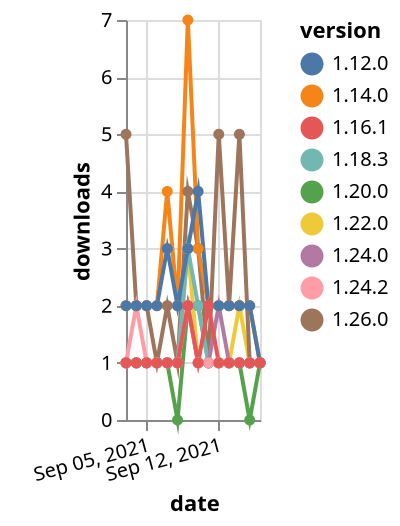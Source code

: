 {"$schema": "https://vega.github.io/schema/vega-lite/v5.json", "description": "A simple bar chart with embedded data.", "data": {"values": [{"date": "2021-09-03", "total": 263, "delta": 1, "version": "1.22.0"}, {"date": "2021-09-04", "total": 264, "delta": 1, "version": "1.22.0"}, {"date": "2021-09-05", "total": 265, "delta": 1, "version": "1.22.0"}, {"date": "2021-09-06", "total": 266, "delta": 1, "version": "1.22.0"}, {"date": "2021-09-07", "total": 267, "delta": 1, "version": "1.22.0"}, {"date": "2021-09-08", "total": 268, "delta": 1, "version": "1.22.0"}, {"date": "2021-09-09", "total": 271, "delta": 3, "version": "1.22.0"}, {"date": "2021-09-10", "total": 272, "delta": 1, "version": "1.22.0"}, {"date": "2021-09-11", "total": 273, "delta": 1, "version": "1.22.0"}, {"date": "2021-09-12", "total": 274, "delta": 1, "version": "1.22.0"}, {"date": "2021-09-13", "total": 275, "delta": 1, "version": "1.22.0"}, {"date": "2021-09-14", "total": 277, "delta": 2, "version": "1.22.0"}, {"date": "2021-09-15", "total": 278, "delta": 1, "version": "1.22.0"}, {"date": "2021-09-16", "total": 279, "delta": 1, "version": "1.22.0"}, {"date": "2021-09-03", "total": 154, "delta": 5, "version": "1.26.0"}, {"date": "2021-09-04", "total": 156, "delta": 2, "version": "1.26.0"}, {"date": "2021-09-05", "total": 158, "delta": 2, "version": "1.26.0"}, {"date": "2021-09-06", "total": 159, "delta": 1, "version": "1.26.0"}, {"date": "2021-09-07", "total": 161, "delta": 2, "version": "1.26.0"}, {"date": "2021-09-08", "total": 162, "delta": 1, "version": "1.26.0"}, {"date": "2021-09-09", "total": 166, "delta": 4, "version": "1.26.0"}, {"date": "2021-09-10", "total": 169, "delta": 3, "version": "1.26.0"}, {"date": "2021-09-11", "total": 170, "delta": 1, "version": "1.26.0"}, {"date": "2021-09-12", "total": 175, "delta": 5, "version": "1.26.0"}, {"date": "2021-09-13", "total": 177, "delta": 2, "version": "1.26.0"}, {"date": "2021-09-14", "total": 182, "delta": 5, "version": "1.26.0"}, {"date": "2021-09-15", "total": 183, "delta": 1, "version": "1.26.0"}, {"date": "2021-09-16", "total": 184, "delta": 1, "version": "1.26.0"}, {"date": "2021-09-03", "total": 1420, "delta": 1, "version": "1.20.0"}, {"date": "2021-09-04", "total": 1421, "delta": 1, "version": "1.20.0"}, {"date": "2021-09-05", "total": 1422, "delta": 1, "version": "1.20.0"}, {"date": "2021-09-06", "total": 1423, "delta": 1, "version": "1.20.0"}, {"date": "2021-09-07", "total": 1424, "delta": 1, "version": "1.20.0"}, {"date": "2021-09-08", "total": 1424, "delta": 0, "version": "1.20.0"}, {"date": "2021-09-09", "total": 1426, "delta": 2, "version": "1.20.0"}, {"date": "2021-09-10", "total": 1428, "delta": 2, "version": "1.20.0"}, {"date": "2021-09-11", "total": 1429, "delta": 1, "version": "1.20.0"}, {"date": "2021-09-12", "total": 1430, "delta": 1, "version": "1.20.0"}, {"date": "2021-09-13", "total": 1431, "delta": 1, "version": "1.20.0"}, {"date": "2021-09-14", "total": 1432, "delta": 1, "version": "1.20.0"}, {"date": "2021-09-15", "total": 1432, "delta": 0, "version": "1.20.0"}, {"date": "2021-09-16", "total": 1433, "delta": 1, "version": "1.20.0"}, {"date": "2021-09-03", "total": 240, "delta": 1, "version": "1.18.3"}, {"date": "2021-09-04", "total": 241, "delta": 1, "version": "1.18.3"}, {"date": "2021-09-05", "total": 242, "delta": 1, "version": "1.18.3"}, {"date": "2021-09-06", "total": 243, "delta": 1, "version": "1.18.3"}, {"date": "2021-09-07", "total": 244, "delta": 1, "version": "1.18.3"}, {"date": "2021-09-08", "total": 245, "delta": 1, "version": "1.18.3"}, {"date": "2021-09-09", "total": 248, "delta": 3, "version": "1.18.3"}, {"date": "2021-09-10", "total": 250, "delta": 2, "version": "1.18.3"}, {"date": "2021-09-11", "total": 251, "delta": 1, "version": "1.18.3"}, {"date": "2021-09-12", "total": 252, "delta": 1, "version": "1.18.3"}, {"date": "2021-09-13", "total": 253, "delta": 1, "version": "1.18.3"}, {"date": "2021-09-14", "total": 254, "delta": 1, "version": "1.18.3"}, {"date": "2021-09-15", "total": 255, "delta": 1, "version": "1.18.3"}, {"date": "2021-09-16", "total": 256, "delta": 1, "version": "1.18.3"}, {"date": "2021-09-03", "total": 236, "delta": 1, "version": "1.24.0"}, {"date": "2021-09-04", "total": 237, "delta": 1, "version": "1.24.0"}, {"date": "2021-09-05", "total": 238, "delta": 1, "version": "1.24.0"}, {"date": "2021-09-06", "total": 239, "delta": 1, "version": "1.24.0"}, {"date": "2021-09-07", "total": 240, "delta": 1, "version": "1.24.0"}, {"date": "2021-09-08", "total": 241, "delta": 1, "version": "1.24.0"}, {"date": "2021-09-09", "total": 243, "delta": 2, "version": "1.24.0"}, {"date": "2021-09-10", "total": 244, "delta": 1, "version": "1.24.0"}, {"date": "2021-09-11", "total": 245, "delta": 1, "version": "1.24.0"}, {"date": "2021-09-12", "total": 247, "delta": 2, "version": "1.24.0"}, {"date": "2021-09-13", "total": 248, "delta": 1, "version": "1.24.0"}, {"date": "2021-09-14", "total": 249, "delta": 1, "version": "1.24.0"}, {"date": "2021-09-15", "total": 250, "delta": 1, "version": "1.24.0"}, {"date": "2021-09-16", "total": 251, "delta": 1, "version": "1.24.0"}, {"date": "2021-09-03", "total": 171, "delta": 1, "version": "1.24.2"}, {"date": "2021-09-04", "total": 173, "delta": 2, "version": "1.24.2"}, {"date": "2021-09-05", "total": 174, "delta": 1, "version": "1.24.2"}, {"date": "2021-09-06", "total": 175, "delta": 1, "version": "1.24.2"}, {"date": "2021-09-07", "total": 176, "delta": 1, "version": "1.24.2"}, {"date": "2021-09-08", "total": 177, "delta": 1, "version": "1.24.2"}, {"date": "2021-09-09", "total": 179, "delta": 2, "version": "1.24.2"}, {"date": "2021-09-10", "total": 180, "delta": 1, "version": "1.24.2"}, {"date": "2021-09-11", "total": 181, "delta": 1, "version": "1.24.2"}, {"date": "2021-09-12", "total": 182, "delta": 1, "version": "1.24.2"}, {"date": "2021-09-13", "total": 183, "delta": 1, "version": "1.24.2"}, {"date": "2021-09-14", "total": 184, "delta": 1, "version": "1.24.2"}, {"date": "2021-09-15", "total": 185, "delta": 1, "version": "1.24.2"}, {"date": "2021-09-16", "total": 186, "delta": 1, "version": "1.24.2"}, {"date": "2021-09-03", "total": 2789, "delta": 2, "version": "1.14.0"}, {"date": "2021-09-04", "total": 2791, "delta": 2, "version": "1.14.0"}, {"date": "2021-09-05", "total": 2793, "delta": 2, "version": "1.14.0"}, {"date": "2021-09-06", "total": 2795, "delta": 2, "version": "1.14.0"}, {"date": "2021-09-07", "total": 2799, "delta": 4, "version": "1.14.0"}, {"date": "2021-09-08", "total": 2801, "delta": 2, "version": "1.14.0"}, {"date": "2021-09-09", "total": 2808, "delta": 7, "version": "1.14.0"}, {"date": "2021-09-10", "total": 2811, "delta": 3, "version": "1.14.0"}, {"date": "2021-09-11", "total": 2813, "delta": 2, "version": "1.14.0"}, {"date": "2021-09-12", "total": 2815, "delta": 2, "version": "1.14.0"}, {"date": "2021-09-13", "total": 2817, "delta": 2, "version": "1.14.0"}, {"date": "2021-09-14", "total": 2819, "delta": 2, "version": "1.14.0"}, {"date": "2021-09-15", "total": 2821, "delta": 2, "version": "1.14.0"}, {"date": "2021-09-16", "total": 2822, "delta": 1, "version": "1.14.0"}, {"date": "2021-09-03", "total": 2805, "delta": 2, "version": "1.12.0"}, {"date": "2021-09-04", "total": 2807, "delta": 2, "version": "1.12.0"}, {"date": "2021-09-05", "total": 2809, "delta": 2, "version": "1.12.0"}, {"date": "2021-09-06", "total": 2811, "delta": 2, "version": "1.12.0"}, {"date": "2021-09-07", "total": 2814, "delta": 3, "version": "1.12.0"}, {"date": "2021-09-08", "total": 2816, "delta": 2, "version": "1.12.0"}, {"date": "2021-09-09", "total": 2819, "delta": 3, "version": "1.12.0"}, {"date": "2021-09-10", "total": 2823, "delta": 4, "version": "1.12.0"}, {"date": "2021-09-11", "total": 2825, "delta": 2, "version": "1.12.0"}, {"date": "2021-09-12", "total": 2827, "delta": 2, "version": "1.12.0"}, {"date": "2021-09-13", "total": 2829, "delta": 2, "version": "1.12.0"}, {"date": "2021-09-14", "total": 2831, "delta": 2, "version": "1.12.0"}, {"date": "2021-09-15", "total": 2833, "delta": 2, "version": "1.12.0"}, {"date": "2021-09-16", "total": 2834, "delta": 1, "version": "1.12.0"}, {"date": "2021-09-03", "total": 458, "delta": 1, "version": "1.16.1"}, {"date": "2021-09-04", "total": 459, "delta": 1, "version": "1.16.1"}, {"date": "2021-09-05", "total": 460, "delta": 1, "version": "1.16.1"}, {"date": "2021-09-06", "total": 461, "delta": 1, "version": "1.16.1"}, {"date": "2021-09-07", "total": 462, "delta": 1, "version": "1.16.1"}, {"date": "2021-09-08", "total": 463, "delta": 1, "version": "1.16.1"}, {"date": "2021-09-09", "total": 465, "delta": 2, "version": "1.16.1"}, {"date": "2021-09-10", "total": 466, "delta": 1, "version": "1.16.1"}, {"date": "2021-09-11", "total": 468, "delta": 2, "version": "1.16.1"}, {"date": "2021-09-12", "total": 469, "delta": 1, "version": "1.16.1"}, {"date": "2021-09-13", "total": 470, "delta": 1, "version": "1.16.1"}, {"date": "2021-09-14", "total": 471, "delta": 1, "version": "1.16.1"}, {"date": "2021-09-15", "total": 472, "delta": 1, "version": "1.16.1"}, {"date": "2021-09-16", "total": 473, "delta": 1, "version": "1.16.1"}]}, "width": "container", "mark": {"type": "line", "point": {"filled": true}}, "encoding": {"x": {"field": "date", "type": "temporal", "timeUnit": "yearmonthdate", "title": "date", "axis": {"labelAngle": -15}}, "y": {"field": "delta", "type": "quantitative", "title": "downloads"}, "color": {"field": "version", "type": "nominal"}, "tooltip": {"field": "delta"}}}